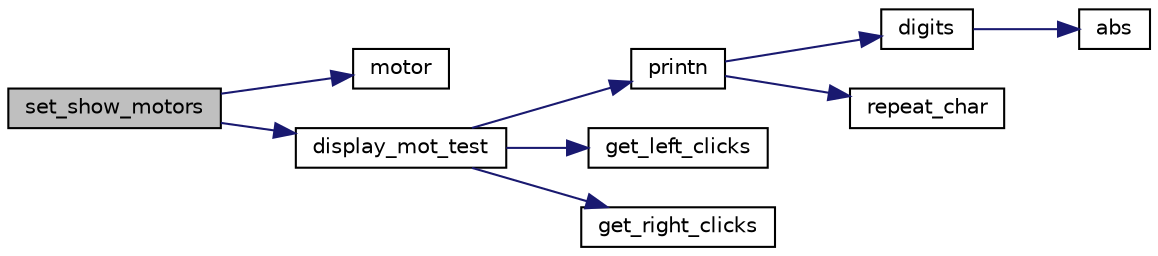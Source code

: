 digraph "set_show_motors"
{
  edge [fontname="Helvetica",fontsize="10",labelfontname="Helvetica",labelfontsize="10"];
  node [fontname="Helvetica",fontsize="10",shape=record];
  rankdir="LR";
  Node1 [label="set_show_motors",height=0.2,width=0.4,color="black", fillcolor="grey75", style="filled" fontcolor="black"];
  Node1 -> Node2 [color="midnightblue",fontsize="10",style="solid",fontname="Helvetica"];
  Node2 [label="motor",height=0.2,width=0.4,color="black", fillcolor="white", style="filled",URL="$base_2lib__rwp_8c.html#a04268e3e9a9cdbff1cd6d5c265f11200"];
  Node1 -> Node3 [color="midnightblue",fontsize="10",style="solid",fontname="Helvetica"];
  Node3 [label="display_mot_test",height=0.2,width=0.4,color="black", fillcolor="white", style="filled",URL="$test_2motor_8c.html#ae795df409b1689e7122dab70480e9b78"];
  Node3 -> Node4 [color="midnightblue",fontsize="10",style="solid",fontname="Helvetica"];
  Node4 [label="printn",height=0.2,width=0.4,color="black", fillcolor="white", style="filled",URL="$screen_8c.html#a598db0d698ebf794573aa38998ff031a"];
  Node4 -> Node5 [color="midnightblue",fontsize="10",style="solid",fontname="Helvetica"];
  Node5 [label="digits",height=0.2,width=0.4,color="black", fillcolor="white", style="filled",URL="$convert_8c.html#a89059167767e145e6fd47ada117f0ebc"];
  Node5 -> Node6 [color="midnightblue",fontsize="10",style="solid",fontname="Helvetica"];
  Node6 [label="abs",height=0.2,width=0.4,color="black", fillcolor="white", style="filled",URL="$convert_8c.html#a83b97b49b2135e525b55a3a7ff42036e"];
  Node4 -> Node7 [color="midnightblue",fontsize="10",style="solid",fontname="Helvetica"];
  Node7 [label="repeat_char",height=0.2,width=0.4,color="black", fillcolor="white", style="filled",URL="$screen_8c.html#ac8e8b349181ce150291f6cacea837914"];
  Node3 -> Node8 [color="midnightblue",fontsize="10",style="solid",fontname="Helvetica"];
  Node8 [label="get_left_clicks",height=0.2,width=0.4,color="black", fillcolor="white", style="filled",URL="$shaft_8c.html#a1176d8fd5c446189a5d405bbbc448df0"];
  Node3 -> Node9 [color="midnightblue",fontsize="10",style="solid",fontname="Helvetica"];
  Node9 [label="get_right_clicks",height=0.2,width=0.4,color="black", fillcolor="white", style="filled",URL="$shaft_8c.html#a46882b7cd70183cdbcc74cab94e0196a"];
}

